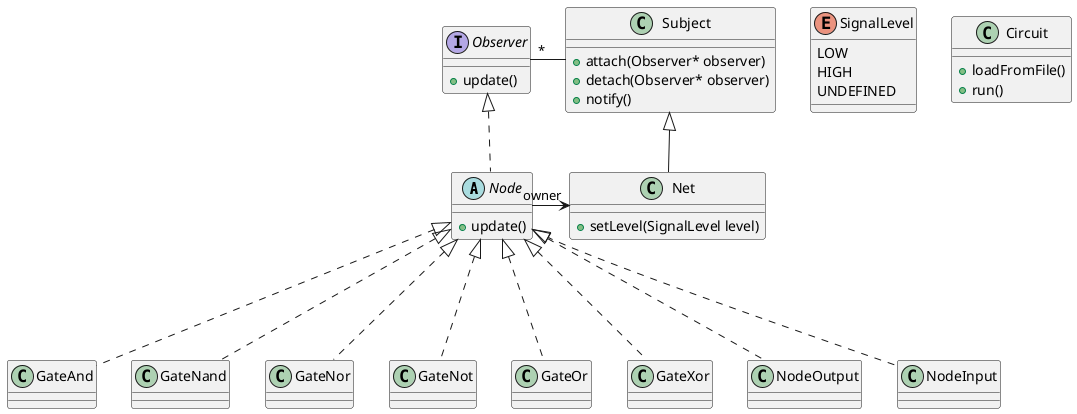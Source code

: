 @startuml

abstract class Node { /' (also ConcreteObserver) '/
	+ update()
}
class Net { /' (also ConcreteSubject) '/
	+ setLevel(SignalLevel level)
}

class Subject {
	+ attach(Observer* observer)
	+ detach(Observer* observer)
	+ notify()
}
interface Observer {
	+ update()
}

class GateAnd
class GateNand
class GateNor
class GateNot
class GateOr
class GateXor
class NodeOutput
class NodeInput

enum SignalLevel {
  LOW
	HIGH
	UNDEFINED
}

Node <|-[dashed]-- GateAnd
Node <|-[dashed]-- GateNand
Node <|-[dashed]-- GateNor
Node <|-[dashed]-- GateNot
Node <|-[dashed]-- GateOr
Node <|-[dashed]-- GateXor
Node <|-[dashed]-- NodeOutput
Node <|-[dashed]-- NodeInput

Subject <|-- Net
Observer <|-[dashed]- Node
Node -> "owner" Net
Observer "*" - Subject

class Circuit {
	+ loadFromFile()
	+ run()
}

' only call notify when setLevel actually changes the level!!!!!!!

@enduml
